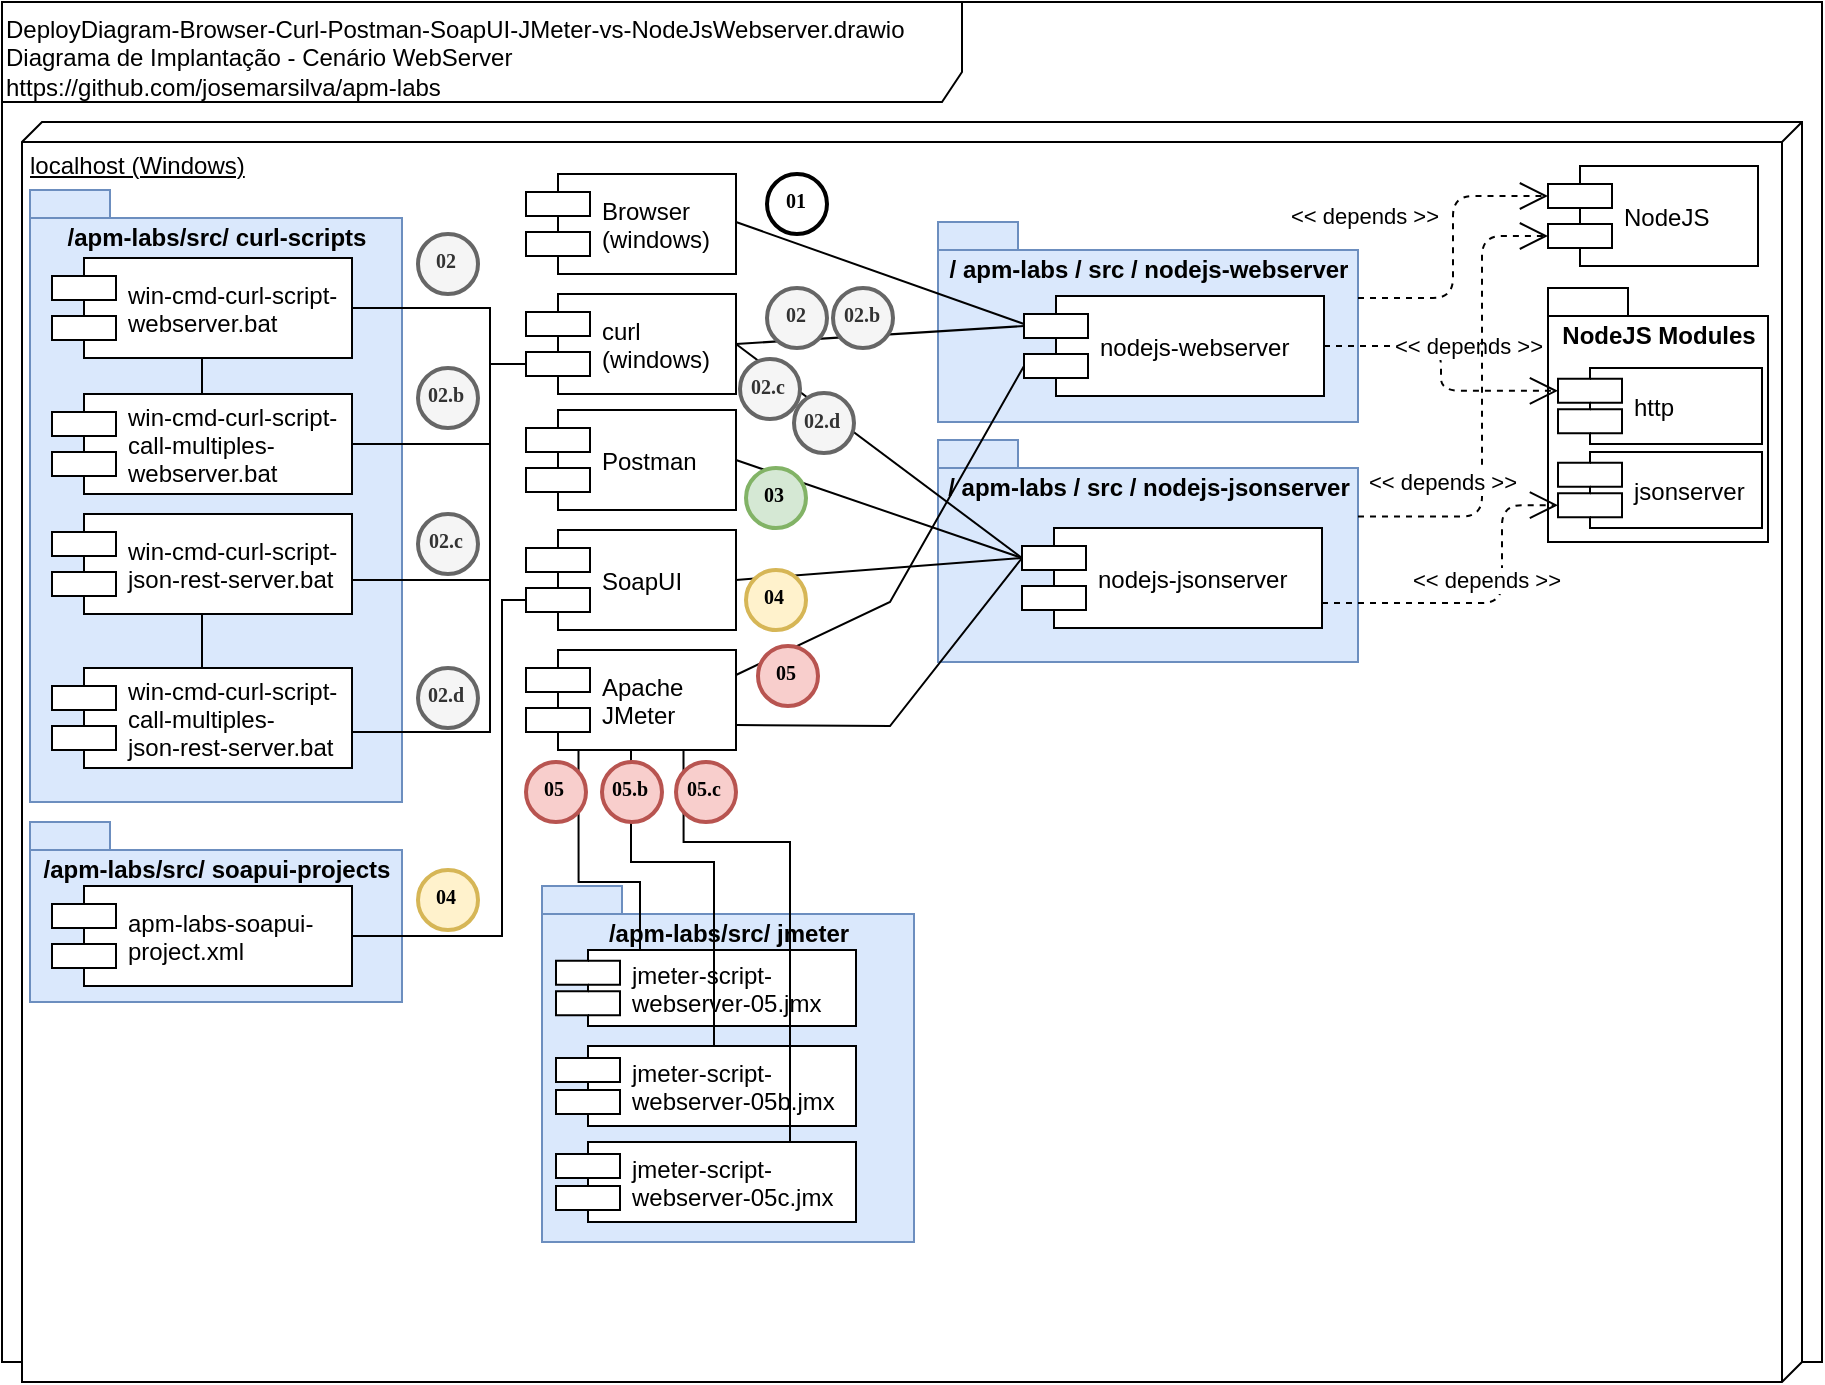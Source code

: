 <mxfile version="13.8.6" type="device"><diagram id="fMGpiNhVeqn0YMsLJxzh" name="Página-1"><mxGraphModel dx="766" dy="371" grid="1" gridSize="10" guides="1" tooltips="1" connect="1" arrows="1" fold="1" page="1" pageScale="1" pageWidth="827" pageHeight="1169" math="0" shadow="0"><root><mxCell id="0"/><mxCell id="1" parent="0"/><mxCell id="6OetropUeBoLzL2Sj7KS-1" value="DeployDiagram-Browser-Curl-Postman-SoapUI-JMeter-vs-NodeJsWebserver.drawio&lt;br&gt;Diagrama de Implantação - Cenário WebServer&lt;br&gt;https://github.com/josemarsilva/apm-labs" style="shape=umlFrame;whiteSpace=wrap;html=1;width=480;height=50;verticalAlign=top;align=left;" parent="1" vertex="1"><mxGeometry x="10" y="10" width="910" height="680" as="geometry"/></mxCell><mxCell id="NNuIQbcpsFkkkyfnrant-1" value="localhost (Windows)" style="verticalAlign=top;align=left;spacingTop=8;spacingLeft=2;spacingRight=12;shape=cube;size=10;direction=south;fontStyle=4;html=1;" parent="1" vertex="1"><mxGeometry x="20" y="70" width="890" height="630" as="geometry"/></mxCell><mxCell id="MRnxdc9faqSX3dgqIbn_-1" value="/ apm-labs / src /&amp;nbsp;&lt;span style=&quot;text-align: left&quot;&gt;nodejs-jsonserver&lt;/span&gt;" style="shape=folder;fontStyle=1;spacingTop=10;tabWidth=40;tabHeight=14;tabPosition=left;html=1;verticalAlign=top;fillColor=#dae8fc;strokeColor=#6c8ebf;" parent="1" vertex="1"><mxGeometry x="478" y="229" width="210" height="111" as="geometry"/></mxCell><mxCell id="NNZBl5WkjfhokOAMAo1q-1" value="curl&#10;(windows)" style="shape=component;align=left;spacingLeft=36;" parent="1" vertex="1"><mxGeometry x="272" y="156" width="105" height="50" as="geometry"/></mxCell><mxCell id="NNZBl5WkjfhokOAMAo1q-3" value="Postman" style="shape=component;align=left;spacingLeft=36;" parent="1" vertex="1"><mxGeometry x="272" y="214" width="105" height="50" as="geometry"/></mxCell><mxCell id="NNZBl5WkjfhokOAMAo1q-9" value="Browser&#10;(windows)" style="shape=component;align=left;spacingLeft=36;" parent="1" vertex="1"><mxGeometry x="272" y="96" width="105" height="50" as="geometry"/></mxCell><mxCell id="sU54DYiHVUZqzpJf_cmD-1" value="SoapUI" style="shape=component;align=left;spacingLeft=36;" parent="1" vertex="1"><mxGeometry x="272" y="274" width="105" height="50" as="geometry"/></mxCell><mxCell id="sU54DYiHVUZqzpJf_cmD-12" value="/ apm-labs / src /&amp;nbsp;&lt;span style=&quot;text-align: left&quot;&gt;nodejs-webserver&lt;/span&gt;" style="shape=folder;fontStyle=1;spacingTop=10;tabWidth=40;tabHeight=14;tabPosition=left;html=1;verticalAlign=top;fillColor=#dae8fc;strokeColor=#6c8ebf;" parent="1" vertex="1"><mxGeometry x="478" y="120" width="210" height="100" as="geometry"/></mxCell><mxCell id="Sp__seTJtsgpFQb4pxF6-1" value="nodejs-webserver" style="shape=component;align=left;spacingLeft=36;" parent="1" vertex="1"><mxGeometry x="521" y="157" width="150" height="50" as="geometry"/></mxCell><mxCell id="RKz5HLyoTOvOQySvFV-G-1" value="Apache&#10;JMeter" style="shape=component;align=left;spacingLeft=36;" parent="1" vertex="1"><mxGeometry x="272" y="334" width="105" height="50" as="geometry"/></mxCell><mxCell id="RKz5HLyoTOvOQySvFV-G-4" value="01" style="ellipse;whiteSpace=wrap;html=1;aspect=fixed;strokeWidth=2;fontFamily=Tahoma;spacingBottom=4;spacingRight=2;fontStyle=1;fontSize=10;" parent="1" vertex="1"><mxGeometry x="392.5" y="96" width="30" height="30" as="geometry"/></mxCell><mxCell id="Em1lKmLKE0vgMBtkGXBS-1" value="NodeJS" style="shape=component;align=left;spacingLeft=36;" parent="1" vertex="1"><mxGeometry x="783" y="92" width="105" height="50" as="geometry"/></mxCell><mxCell id="XQUK02rkX7_kuVGHJoDt-2" value="NodeJS Modules" style="shape=folder;fontStyle=1;spacingTop=10;tabWidth=40;tabHeight=14;tabPosition=left;html=1;verticalAlign=top;" parent="1" vertex="1"><mxGeometry x="783" y="153" width="110" height="127" as="geometry"/></mxCell><mxCell id="XQUK02rkX7_kuVGHJoDt-3" value="http" style="shape=component;align=left;spacingLeft=36;" parent="1" vertex="1"><mxGeometry x="788" y="193" width="102" height="38" as="geometry"/></mxCell><mxCell id="XQUK02rkX7_kuVGHJoDt-1" value="&amp;lt;&amp;lt; depends &amp;gt;&amp;gt;" style="endArrow=open;endSize=12;dashed=1;html=1;exitX=0;exitY=0;exitDx=210;exitDy=38;exitPerimeter=0;entryX=0;entryY=0.3;entryDx=0;entryDy=0;edgeStyle=orthogonalEdgeStyle;" parent="1" source="sU54DYiHVUZqzpJf_cmD-12" target="Em1lKmLKE0vgMBtkGXBS-1" edge="1"><mxGeometry x="0.212" y="46" width="160" relative="1" as="geometry"><mxPoint x="1015.5" y="326" as="sourcePoint"/><mxPoint x="938" y="270" as="targetPoint"/><mxPoint x="1" as="offset"/></mxGeometry></mxCell><mxCell id="XQUK02rkX7_kuVGHJoDt-5" value="&amp;lt;&amp;lt; depends &amp;gt;&amp;gt;" style="endArrow=open;endSize=12;dashed=1;html=1;exitX=1;exitY=0.5;exitDx=0;exitDy=0;entryX=0;entryY=0.3;entryDx=0;entryDy=0;edgeStyle=orthogonalEdgeStyle;" parent="1" source="Sp__seTJtsgpFQb4pxF6-1" target="XQUK02rkX7_kuVGHJoDt-3" edge="1"><mxGeometry x="-0.161" y="12" width="160" relative="1" as="geometry"><mxPoint x="698" y="182" as="sourcePoint"/><mxPoint x="755.98" y="143" as="targetPoint"/><mxPoint x="1" as="offset"/></mxGeometry></mxCell><mxCell id="Q5X6cRzZTW7GzW_7UBFF-13" value="/apm-labs/src/&amp;nbsp;&lt;span style=&quot;text-align: left&quot;&gt;curl-scripts&lt;/span&gt;" style="shape=folder;fontStyle=1;spacingTop=10;tabWidth=40;tabHeight=14;tabPosition=left;html=1;verticalAlign=top;fillColor=#dae8fc;strokeColor=#6c8ebf;" parent="1" vertex="1"><mxGeometry x="24" y="104" width="186" height="306" as="geometry"/></mxCell><mxCell id="kEJXT81QMjlOb7UVhbWa-1" value="win-cmd-curl-script-&#10;webserver.bat" style="shape=component;align=left;spacingLeft=36;" parent="1" vertex="1"><mxGeometry x="35" y="138" width="150" height="50" as="geometry"/></mxCell><mxCell id="kEJXT81QMjlOb7UVhbWa-2" value="02" style="ellipse;whiteSpace=wrap;html=1;aspect=fixed;strokeWidth=2;fontFamily=Tahoma;spacingBottom=4;spacingRight=2;fontStyle=1;fillColor=#f5f5f5;strokeColor=#666666;fontSize=10;fontColor=#333333;" parent="1" vertex="1"><mxGeometry x="218" y="126" width="30" height="30" as="geometry"/></mxCell><mxCell id="KR812frXa-u0jWmew_j2-1" value="" style="rounded=0;orthogonalLoop=1;jettySize=auto;html=1;endArrow=none;endFill=0;fontSize=11;entryX=1;entryY=0.5;entryDx=0;entryDy=0;exitX=0;exitY=0.7;exitDx=0;exitDy=0;edgeStyle=orthogonalEdgeStyle;" parent="1" source="NNZBl5WkjfhokOAMAo1q-1" target="kEJXT81QMjlOb7UVhbWa-1" edge="1"><mxGeometry relative="1" as="geometry"><Array as="points"><mxPoint x="254" y="191"/><mxPoint x="254" y="163"/></Array></mxGeometry></mxCell><mxCell id="OLh-W0fTsCn_S4ZoMkvS-2" style="rounded=0;orthogonalLoop=1;jettySize=auto;html=1;endArrow=none;endFill=0;entryX=0.5;entryY=1;entryDx=0;entryDy=0;" parent="1" source="OLh-W0fTsCn_S4ZoMkvS-1" target="kEJXT81QMjlOb7UVhbWa-1" edge="1"><mxGeometry relative="1" as="geometry"/></mxCell><mxCell id="OLh-W0fTsCn_S4ZoMkvS-1" value="win-cmd-curl-script-&#10;call-multiples-&#10;webserver.bat" style="shape=component;align=left;spacingLeft=36;" parent="1" vertex="1"><mxGeometry x="35" y="206" width="150" height="50" as="geometry"/></mxCell><mxCell id="OLh-W0fTsCn_S4ZoMkvS-3" value="" style="rounded=0;orthogonalLoop=1;jettySize=auto;html=1;endArrow=none;endFill=0;fontSize=11;entryX=1;entryY=0.5;entryDx=0;entryDy=0;edgeStyle=orthogonalEdgeStyle;exitX=0;exitY=0.7;exitDx=0;exitDy=0;" parent="1" source="NNZBl5WkjfhokOAMAo1q-1" target="OLh-W0fTsCn_S4ZoMkvS-1" edge="1"><mxGeometry relative="1" as="geometry"><Array as="points"><mxPoint x="254" y="191"/><mxPoint x="254" y="231"/></Array><mxPoint x="299" y="191" as="sourcePoint"/><mxPoint x="204" y="173" as="targetPoint"/></mxGeometry></mxCell><mxCell id="OLh-W0fTsCn_S4ZoMkvS-4" value="02.b" style="ellipse;whiteSpace=wrap;html=1;aspect=fixed;strokeWidth=2;fontFamily=Tahoma;spacingBottom=4;spacingRight=2;fontStyle=1;fillColor=#f5f5f5;strokeColor=#666666;fontSize=10;fontColor=#333333;" parent="1" vertex="1"><mxGeometry x="218" y="193" width="30" height="30" as="geometry"/></mxCell><mxCell id="4_Z752zB9frTkoR919It-4" style="edgeStyle=orthogonalEdgeStyle;rounded=0;orthogonalLoop=1;jettySize=auto;html=1;entryX=0;entryY=0.7;entryDx=0;entryDy=0;endArrow=none;endFill=0;" parent="1" source="4_Z752zB9frTkoR919It-3" target="NNZBl5WkjfhokOAMAo1q-1" edge="1"><mxGeometry relative="1" as="geometry"><Array as="points"><mxPoint x="254" y="299"/><mxPoint x="254" y="191"/></Array></mxGeometry></mxCell><mxCell id="4_Z752zB9frTkoR919It-3" value="win-cmd-curl-script-&#10;json-rest-server.bat" style="shape=component;align=left;spacingLeft=36;" parent="1" vertex="1"><mxGeometry x="35" y="266" width="150" height="50" as="geometry"/></mxCell><mxCell id="4_Z752zB9frTkoR919It-5" value="02.c" style="ellipse;whiteSpace=wrap;html=1;aspect=fixed;strokeWidth=2;fontFamily=Tahoma;spacingBottom=4;spacingRight=2;fontStyle=1;fillColor=#f5f5f5;strokeColor=#666666;fontSize=10;fontColor=#333333;" parent="1" vertex="1"><mxGeometry x="218" y="266" width="30" height="30" as="geometry"/></mxCell><mxCell id="4_Z752zB9frTkoR919It-7" style="edgeStyle=orthogonalEdgeStyle;rounded=0;orthogonalLoop=1;jettySize=auto;html=1;endArrow=none;endFill=0;" parent="1" source="4_Z752zB9frTkoR919It-6" target="4_Z752zB9frTkoR919It-3" edge="1"><mxGeometry relative="1" as="geometry"/></mxCell><mxCell id="4_Z752zB9frTkoR919It-6" value="win-cmd-curl-script-&#10;call-multiples-&#10;json-rest-server.bat" style="shape=component;align=left;spacingLeft=36;" parent="1" vertex="1"><mxGeometry x="35" y="343" width="150" height="50" as="geometry"/></mxCell><mxCell id="4_Z752zB9frTkoR919It-8" style="rounded=0;orthogonalLoop=1;jettySize=auto;html=1;entryX=0;entryY=0.7;entryDx=0;entryDy=0;endArrow=none;endFill=0;exitX=1;exitY=0.5;exitDx=0;exitDy=0;edgeStyle=orthogonalEdgeStyle;" parent="1" source="4_Z752zB9frTkoR919It-6" target="NNZBl5WkjfhokOAMAo1q-1" edge="1"><mxGeometry relative="1" as="geometry"><mxPoint x="204" y="309" as="sourcePoint"/><mxPoint x="299" y="201" as="targetPoint"/><Array as="points"><mxPoint x="254" y="375"/><mxPoint x="254" y="191"/></Array></mxGeometry></mxCell><mxCell id="4_Z752zB9frTkoR919It-9" value="02.d" style="ellipse;whiteSpace=wrap;html=1;aspect=fixed;strokeWidth=2;fontFamily=Tahoma;spacingBottom=4;spacingRight=2;fontStyle=1;fillColor=#f5f5f5;strokeColor=#666666;fontSize=10;fontColor=#333333;" parent="1" vertex="1"><mxGeometry x="218" y="343" width="30" height="30" as="geometry"/></mxCell><mxCell id="4_Z752zB9frTkoR919It-20" value="" style="endArrow=none;startArrow=none;endFill=0;startFill=0;html=1;exitX=1;exitY=0.5;exitDx=0;exitDy=0;entryX=0;entryY=0.3;entryDx=0;entryDy=0;rounded=0;" parent="1" edge="1"><mxGeometry width="160" relative="1" as="geometry"><mxPoint x="377" y="120" as="sourcePoint"/><mxPoint x="521" y="171" as="targetPoint"/></mxGeometry></mxCell><mxCell id="4_Z752zB9frTkoR919It-23" value="" style="endArrow=none;startArrow=none;endFill=0;startFill=0;html=1;exitX=1;exitY=0.5;exitDx=0;exitDy=0;entryX=0;entryY=0.3;entryDx=0;entryDy=0;rounded=0;" parent="1" source="NNZBl5WkjfhokOAMAo1q-1" target="Sp__seTJtsgpFQb4pxF6-1" edge="1"><mxGeometry width="160" relative="1" as="geometry"><mxPoint x="387" y="130" as="sourcePoint"/><mxPoint x="531" y="181" as="targetPoint"/></mxGeometry></mxCell><mxCell id="4_Z752zB9frTkoR919It-24" value="" style="endArrow=none;startArrow=none;endFill=0;startFill=0;html=1;exitX=1;exitY=0.5;exitDx=0;exitDy=0;entryX=0;entryY=0.3;entryDx=0;entryDy=0;rounded=0;" parent="1" source="NNZBl5WkjfhokOAMAo1q-1" target="4_Z752zB9frTkoR919It-2" edge="1"><mxGeometry width="160" relative="1" as="geometry"><mxPoint x="387" y="191" as="sourcePoint"/><mxPoint x="531" y="182" as="targetPoint"/></mxGeometry></mxCell><mxCell id="4_Z752zB9frTkoR919It-25" value="02" style="ellipse;whiteSpace=wrap;html=1;aspect=fixed;strokeWidth=2;fontFamily=Tahoma;spacingBottom=4;spacingRight=2;fontStyle=1;fillColor=#f5f5f5;strokeColor=#666666;fontSize=10;fontColor=#333333;" parent="1" vertex="1"><mxGeometry x="392.5" y="153" width="30" height="30" as="geometry"/></mxCell><mxCell id="4_Z752zB9frTkoR919It-26" value="02.c" style="ellipse;whiteSpace=wrap;html=1;aspect=fixed;strokeWidth=2;fontFamily=Tahoma;spacingBottom=4;spacingRight=2;fontStyle=1;fillColor=#f5f5f5;strokeColor=#666666;fontSize=10;fontColor=#333333;" parent="1" vertex="1"><mxGeometry x="379" y="188.5" width="30" height="30" as="geometry"/></mxCell><mxCell id="4_Z752zB9frTkoR919It-13" value="02.b" style="ellipse;whiteSpace=wrap;html=1;aspect=fixed;strokeWidth=2;fontFamily=Tahoma;spacingBottom=4;spacingRight=2;fontStyle=1;fillColor=#f5f5f5;strokeColor=#666666;fontSize=10;fontColor=#333333;" parent="1" vertex="1"><mxGeometry x="425.5" y="153" width="30" height="30" as="geometry"/></mxCell><mxCell id="4_Z752zB9frTkoR919It-28" value="02.d" style="ellipse;whiteSpace=wrap;html=1;aspect=fixed;strokeWidth=2;fontFamily=Tahoma;spacingBottom=4;spacingRight=2;fontStyle=1;fillColor=#f5f5f5;strokeColor=#666666;fontSize=10;fontColor=#333333;" parent="1" vertex="1"><mxGeometry x="406" y="205.5" width="30" height="30" as="geometry"/></mxCell><mxCell id="4_Z752zB9frTkoR919It-30" value="" style="endArrow=none;startArrow=none;endFill=0;startFill=0;html=1;exitX=1;exitY=0.5;exitDx=0;exitDy=0;entryX=0;entryY=0.3;entryDx=0;entryDy=0;rounded=0;" parent="1" source="NNZBl5WkjfhokOAMAo1q-3" target="4_Z752zB9frTkoR919It-2" edge="1"><mxGeometry width="160" relative="1" as="geometry"><mxPoint x="387" y="191" as="sourcePoint"/><mxPoint x="531" y="291" as="targetPoint"/></mxGeometry></mxCell><mxCell id="4_Z752zB9frTkoR919It-31" value="03" style="ellipse;whiteSpace=wrap;html=1;aspect=fixed;strokeWidth=2;fontFamily=Tahoma;spacingBottom=4;spacingRight=2;fontStyle=1;fillColor=#d5e8d4;strokeColor=#82b366;fontSize=10;" parent="1" vertex="1"><mxGeometry x="382" y="243" width="30" height="30" as="geometry"/></mxCell><mxCell id="bTguJpS6FQOruqvMWF0b-1" value="" style="endArrow=none;startArrow=none;endFill=0;startFill=0;html=1;exitX=1;exitY=0.5;exitDx=0;exitDy=0;entryX=0;entryY=0.3;entryDx=0;entryDy=0;rounded=0;" parent="1" source="sU54DYiHVUZqzpJf_cmD-1" target="4_Z752zB9frTkoR919It-2" edge="1"><mxGeometry width="160" relative="1" as="geometry"><mxPoint x="387" y="249" as="sourcePoint"/><mxPoint x="531" y="291" as="targetPoint"/></mxGeometry></mxCell><mxCell id="bTguJpS6FQOruqvMWF0b-2" value="04" style="ellipse;whiteSpace=wrap;html=1;aspect=fixed;strokeWidth=2;fontFamily=Tahoma;spacingBottom=4;spacingRight=2;fontStyle=1;fillColor=#fff2cc;strokeColor=#d6b656;fontSize=10;" parent="1" vertex="1"><mxGeometry x="382" y="294" width="30" height="30" as="geometry"/></mxCell><mxCell id="bTguJpS6FQOruqvMWF0b-3" value="" style="endArrow=none;startArrow=none;endFill=0;startFill=0;html=1;exitX=1;exitY=0.25;exitDx=0;exitDy=0;entryX=0;entryY=0.7;entryDx=0;entryDy=0;rounded=0;" parent="1" source="RKz5HLyoTOvOQySvFV-G-1" target="Sp__seTJtsgpFQb4pxF6-1" edge="1"><mxGeometry width="160" relative="1" as="geometry"><mxPoint x="387" y="309" as="sourcePoint"/><mxPoint x="531" y="291" as="targetPoint"/><Array as="points"><mxPoint x="454" y="310"/></Array></mxGeometry></mxCell><mxCell id="bTguJpS6FQOruqvMWF0b-4" value="" style="endArrow=none;startArrow=none;endFill=0;startFill=0;html=1;exitX=1;exitY=0.75;exitDx=0;exitDy=0;rounded=0;entryX=0;entryY=0.3;entryDx=0;entryDy=0;" parent="1" source="RKz5HLyoTOvOQySvFV-G-1" target="4_Z752zB9frTkoR919It-2" edge="1"><mxGeometry width="160" relative="1" as="geometry"><mxPoint x="397" y="319" as="sourcePoint"/><mxPoint x="521" y="230" as="targetPoint"/><Array as="points"><mxPoint x="454" y="372"/></Array></mxGeometry></mxCell><mxCell id="bTguJpS6FQOruqvMWF0b-5" value="05" style="ellipse;whiteSpace=wrap;html=1;aspect=fixed;strokeWidth=2;fontFamily=Tahoma;spacingBottom=4;spacingRight=2;fontStyle=1;fillColor=#f8cecc;strokeColor=#b85450;fontSize=10;" parent="1" vertex="1"><mxGeometry x="388" y="332" width="30" height="30" as="geometry"/></mxCell><mxCell id="bTguJpS6FQOruqvMWF0b-7" value="&lt;div style=&quot;text-align: left&quot;&gt;&lt;span&gt;/apm-labs/src/ &lt;/span&gt;&lt;span&gt;soapui-projects&lt;/span&gt;&lt;/div&gt;" style="shape=folder;fontStyle=1;spacingTop=10;tabWidth=40;tabHeight=14;tabPosition=left;html=1;verticalAlign=top;fillColor=#dae8fc;strokeColor=#6c8ebf;" parent="1" vertex="1"><mxGeometry x="24" y="420" width="186" height="90" as="geometry"/></mxCell><mxCell id="bTguJpS6FQOruqvMWF0b-8" value="apm-labs-soapui-&#10;project.xml" style="shape=component;align=left;spacingLeft=36;" parent="1" vertex="1"><mxGeometry x="35" y="452" width="150" height="50" as="geometry"/></mxCell><mxCell id="bTguJpS6FQOruqvMWF0b-9" style="rounded=0;orthogonalLoop=1;jettySize=auto;html=1;entryX=0;entryY=0.7;entryDx=0;entryDy=0;endArrow=none;endFill=0;exitX=1;exitY=0.5;exitDx=0;exitDy=0;edgeStyle=orthogonalEdgeStyle;" parent="1" source="bTguJpS6FQOruqvMWF0b-8" target="sU54DYiHVUZqzpJf_cmD-1" edge="1"><mxGeometry relative="1" as="geometry"><mxPoint x="195" y="385" as="sourcePoint"/><mxPoint x="282" y="201" as="targetPoint"/><Array as="points"><mxPoint x="260" y="477"/><mxPoint x="260" y="309"/></Array></mxGeometry></mxCell><mxCell id="bTguJpS6FQOruqvMWF0b-10" value="&lt;div style=&quot;text-align: left&quot;&gt;&lt;span&gt;/apm-labs/src/&amp;nbsp;&lt;/span&gt;&lt;span&gt;jmeter&lt;/span&gt;&lt;/div&gt;" style="shape=folder;fontStyle=1;spacingTop=10;tabWidth=40;tabHeight=14;tabPosition=left;html=1;verticalAlign=top;fillColor=#dae8fc;strokeColor=#6c8ebf;" parent="1" vertex="1"><mxGeometry x="280" y="452" width="186" height="178" as="geometry"/></mxCell><mxCell id="bTguJpS6FQOruqvMWF0b-11" value="jmeter-script-&#10;webserver-05.jmx" style="shape=component;align=left;spacingLeft=36;" parent="1" vertex="1"><mxGeometry x="287" y="484" width="150" height="38" as="geometry"/></mxCell><mxCell id="bTguJpS6FQOruqvMWF0b-12" value="04" style="ellipse;whiteSpace=wrap;html=1;aspect=fixed;strokeWidth=2;fontFamily=Tahoma;spacingBottom=4;spacingRight=2;fontStyle=1;fillColor=#fff2cc;strokeColor=#d6b656;fontSize=10;" parent="1" vertex="1"><mxGeometry x="218" y="444" width="30" height="30" as="geometry"/></mxCell><mxCell id="bTguJpS6FQOruqvMWF0b-13" style="rounded=0;orthogonalLoop=1;jettySize=auto;html=1;entryX=0.25;entryY=1;entryDx=0;entryDy=0;endArrow=none;endFill=0;exitX=0.25;exitY=0;exitDx=0;exitDy=0;edgeStyle=orthogonalEdgeStyle;" parent="1" source="bTguJpS6FQOruqvMWF0b-11" target="RKz5HLyoTOvOQySvFV-G-1" edge="1"><mxGeometry relative="1" as="geometry"><mxPoint x="195" y="487" as="sourcePoint"/><mxPoint x="282" y="319" as="targetPoint"/><Array as="points"><mxPoint x="329" y="450"/><mxPoint x="298" y="450"/></Array></mxGeometry></mxCell><mxCell id="bTguJpS6FQOruqvMWF0b-14" value="05" style="ellipse;whiteSpace=wrap;html=1;aspect=fixed;strokeWidth=2;fontFamily=Tahoma;spacingBottom=4;spacingRight=2;fontStyle=1;fillColor=#f8cecc;strokeColor=#b85450;fontSize=10;" parent="1" vertex="1"><mxGeometry x="272" y="390" width="30" height="30" as="geometry"/></mxCell><mxCell id="bTguJpS6FQOruqvMWF0b-16" value="jmeter-script-&#10;webserver-05b.jmx" style="shape=component;align=left;spacingLeft=36;" parent="1" vertex="1"><mxGeometry x="287" y="532" width="150" height="40" as="geometry"/></mxCell><mxCell id="bTguJpS6FQOruqvMWF0b-17" style="rounded=0;orthogonalLoop=1;jettySize=auto;html=1;entryX=0.5;entryY=1;entryDx=0;entryDy=0;endArrow=none;endFill=0;exitX=0.5;exitY=0;exitDx=0;exitDy=0;edgeStyle=orthogonalEdgeStyle;" parent="1" source="bTguJpS6FQOruqvMWF0b-16" target="RKz5HLyoTOvOQySvFV-G-1" edge="1"><mxGeometry relative="1" as="geometry"><mxPoint x="195" y="587" as="sourcePoint"/><mxPoint x="308.25" y="394" as="targetPoint"/><Array as="points"><mxPoint x="366" y="440"/><mxPoint x="325" y="440"/></Array></mxGeometry></mxCell><mxCell id="bTguJpS6FQOruqvMWF0b-18" value="jsonserver" style="shape=component;align=left;spacingLeft=36;" parent="1" vertex="1"><mxGeometry x="788" y="235" width="102" height="38" as="geometry"/></mxCell><mxCell id="bTguJpS6FQOruqvMWF0b-19" value="&amp;lt;&amp;lt; depends &amp;gt;&amp;gt;" style="endArrow=open;endSize=12;dashed=1;html=1;exitX=1;exitY=0.75;exitDx=0;exitDy=0;entryX=0;entryY=0.7;entryDx=0;entryDy=0;edgeStyle=orthogonalEdgeStyle;" parent="1" source="4_Z752zB9frTkoR919It-2" target="bTguJpS6FQOruqvMWF0b-18" edge="1"><mxGeometry x="-0.161" y="17" width="160" relative="1" as="geometry"><mxPoint x="681" y="192" as="sourcePoint"/><mxPoint x="798" y="214.4" as="targetPoint"/><mxPoint x="12" y="5" as="offset"/><Array as="points"><mxPoint x="760" y="311"/><mxPoint x="760" y="262"/></Array></mxGeometry></mxCell><mxCell id="4_Z752zB9frTkoR919It-2" value="nodejs-jsonserver" style="shape=component;align=left;spacingLeft=36;" parent="1" vertex="1"><mxGeometry x="520" y="273" width="150" height="50" as="geometry"/></mxCell><mxCell id="MRnxdc9faqSX3dgqIbn_-2" value="&amp;lt;&amp;lt; depends &amp;gt;&amp;gt;" style="endArrow=open;endSize=12;dashed=1;html=1;exitX=0;exitY=0;exitDx=210;exitDy=38.25;exitPerimeter=0;entryX=0;entryY=0.7;entryDx=0;entryDy=0;edgeStyle=orthogonalEdgeStyle;" parent="1" source="MRnxdc9faqSX3dgqIbn_-1" target="Em1lKmLKE0vgMBtkGXBS-1" edge="1"><mxGeometry x="-0.643" y="17" width="160" relative="1" as="geometry"><mxPoint x="698" y="168" as="sourcePoint"/><mxPoint x="793" y="117" as="targetPoint"/><mxPoint as="offset"/><Array as="points"><mxPoint x="750" y="267"/><mxPoint x="750" y="127"/></Array></mxGeometry></mxCell><mxCell id="UPQtFlJfYgtSPQnb6FvC-1" value="jmeter-script-&#10;webserver-05c.jmx" style="shape=component;align=left;spacingLeft=36;" parent="1" vertex="1"><mxGeometry x="287" y="580" width="150" height="40" as="geometry"/></mxCell><mxCell id="UPQtFlJfYgtSPQnb6FvC-5" style="rounded=0;orthogonalLoop=1;jettySize=auto;html=1;entryX=0.75;entryY=1;entryDx=0;entryDy=0;endArrow=none;endFill=0;exitX=0.75;exitY=0;exitDx=0;exitDy=0;edgeStyle=orthogonalEdgeStyle;" parent="1" source="UPQtFlJfYgtSPQnb6FvC-1" target="RKz5HLyoTOvOQySvFV-G-1" edge="1"><mxGeometry relative="1" as="geometry"><mxPoint x="376" y="539" as="sourcePoint"/><mxPoint x="334.5" y="394" as="targetPoint"/><Array as="points"><mxPoint x="404" y="430"/><mxPoint x="351" y="430"/></Array></mxGeometry></mxCell><mxCell id="bTguJpS6FQOruqvMWF0b-15" value="05.b" style="ellipse;whiteSpace=wrap;html=1;aspect=fixed;strokeWidth=2;fontFamily=Tahoma;spacingBottom=4;spacingRight=2;fontStyle=1;fillColor=#f8cecc;strokeColor=#b85450;fontSize=10;" parent="1" vertex="1"><mxGeometry x="310" y="390" width="30" height="30" as="geometry"/></mxCell><mxCell id="bTguJpS6FQOruqvMWF0b-6" value="05.c" style="ellipse;whiteSpace=wrap;html=1;aspect=fixed;strokeWidth=2;fontFamily=Tahoma;spacingBottom=4;spacingRight=2;fontStyle=1;fillColor=#f8cecc;strokeColor=#b85450;fontSize=10;" parent="1" vertex="1"><mxGeometry x="347" y="390" width="30" height="30" as="geometry"/></mxCell></root></mxGraphModel></diagram></mxfile>